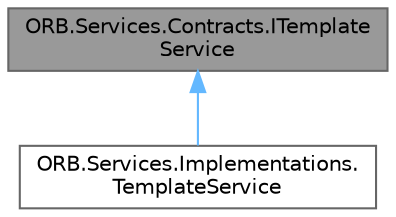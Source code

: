 digraph "ORB.Services.Contracts.ITemplateService"
{
 // INTERACTIVE_SVG=YES
 // LATEX_PDF_SIZE
  bgcolor="transparent";
  edge [fontname=Helvetica,fontsize=10,labelfontname=Helvetica,labelfontsize=10];
  node [fontname=Helvetica,fontsize=10,shape=box,height=0.2,width=0.4];
  Node1 [id="Node000001",label="ORB.Services.Contracts.ITemplate\lService",height=0.2,width=0.4,color="gray40", fillcolor="grey60", style="filled", fontcolor="black",tooltip="Interface for the Template Service."];
  Node1 -> Node2 [id="edge1_Node000001_Node000002",dir="back",color="steelblue1",style="solid",tooltip=" "];
  Node2 [id="Node000002",label="ORB.Services.Implementations.\lTemplateService",height=0.2,width=0.4,color="gray40", fillcolor="white", style="filled",URL="$class_o_r_b_1_1_services_1_1_implementations_1_1_template_service.html",tooltip="Template Service."];
}
